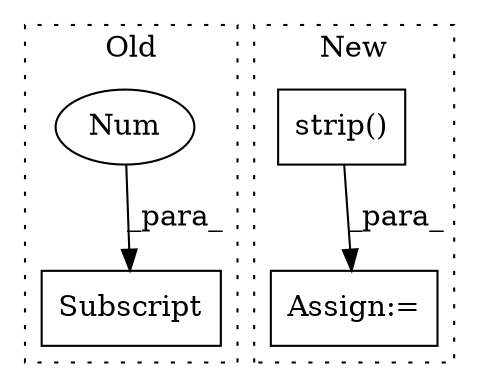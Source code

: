digraph G {
subgraph cluster0 {
1 [label="Subscript" a="63" s="73380,0" l="4,0" shape="box"];
3 [label="Num" a="76" s="73382" l="1" shape="ellipse"];
label = "Old";
style="dotted";
}
subgraph cluster1 {
2 [label="strip()" a="75" s="73395" l="12" shape="box"];
4 [label="Assign:=" a="68" s="73372" l="23" shape="box"];
label = "New";
style="dotted";
}
2 -> 4 [label="_para_"];
3 -> 1 [label="_para_"];
}